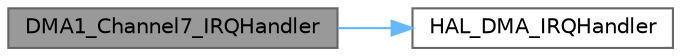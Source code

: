 digraph "DMA1_Channel7_IRQHandler"
{
 // LATEX_PDF_SIZE
  bgcolor="transparent";
  edge [fontname=Helvetica,fontsize=10,labelfontname=Helvetica,labelfontsize=10];
  node [fontname=Helvetica,fontsize=10,shape=box,height=0.2,width=0.4];
  rankdir="LR";
  Node1 [id="Node000001",label="DMA1_Channel7_IRQHandler",height=0.2,width=0.4,color="gray40", fillcolor="grey60", style="filled", fontcolor="black",tooltip="This function handles DMA1 channel7 global interrupt."];
  Node1 -> Node2 [id="edge1_Node000001_Node000002",color="steelblue1",style="solid",tooltip=" "];
  Node2 [id="Node000002",label="HAL_DMA_IRQHandler",height=0.2,width=0.4,color="grey40", fillcolor="white", style="filled",URL="$group___d_m_a___exported___functions___group2.html#ga8c8564d06f6d39b702af1c5cbb7dd54a",tooltip=" "];
}
